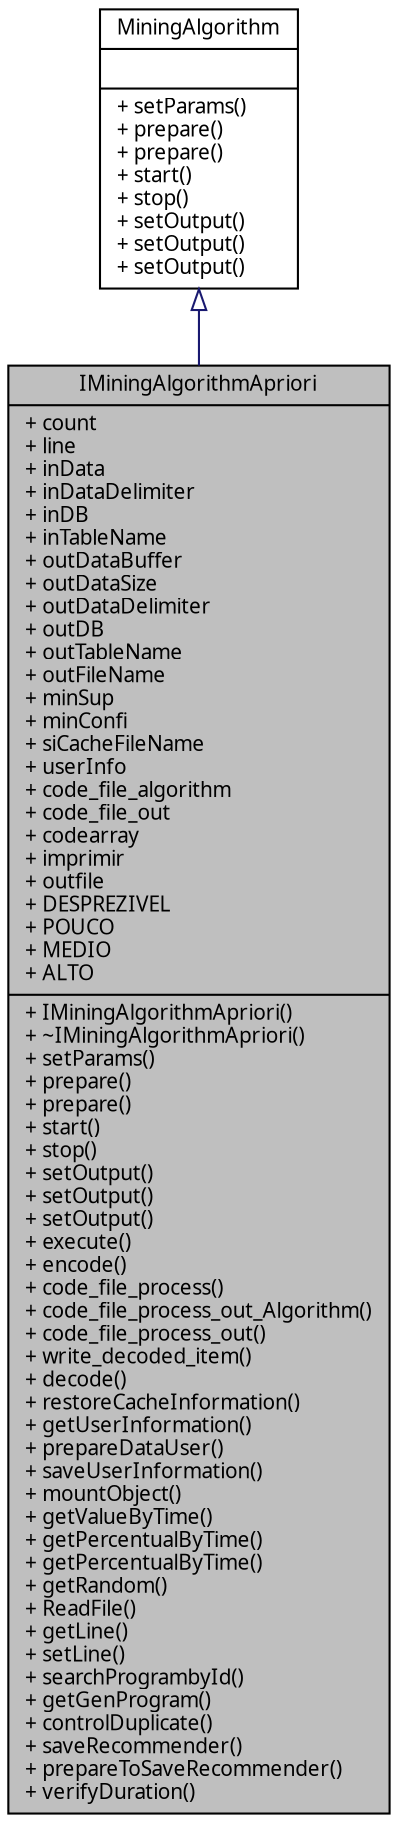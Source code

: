 digraph G
{
  edge [fontname="FreeSans.ttf",fontsize=10,labelfontname="FreeSans.ttf",labelfontsize=10];
  node [fontname="FreeSans.ttf",fontsize=10,shape=record];
  Node1 [label="{IMiningAlgorithmApriori\n|+ count\l+ line\l+ inData\l+ inDataDelimiter\l+ inDB\l+ inTableName\l+ outDataBuffer\l+ outDataSize\l+ outDataDelimiter\l+ outDB\l+ outTableName\l+ outFileName\l+ minSup\l+ minConfi\l+ siCacheFileName\l+ userInfo\l+ code_file_algorithm\l+ code_file_out\l+ codearray\l+ imprimir\l+ outfile\l+ DESPREZIVEL\l+ POUCO\l+ MEDIO\l+ ALTO\l|+ IMiningAlgorithmApriori()\l+ ~IMiningAlgorithmApriori()\l+ setParams()\l+ prepare()\l+ prepare()\l+ start()\l+ stop()\l+ setOutput()\l+ setOutput()\l+ setOutput()\l+ execute()\l+ encode()\l+ code_file_process()\l+ code_file_process_out_Algorithm()\l+ code_file_process_out()\l+ write_decoded_item()\l+ decode()\l+ restoreCacheInformation()\l+ getUserInformation()\l+ prepareDataUser()\l+ saveUserInformation()\l+ mountObject()\l+ getValueByTime()\l+ getPercentualByTime()\l+ getPercentualByTime()\l+ getRandom()\l+ ReadFile()\l+ getLine()\l+ setLine()\l+ searchProgrambyId()\l+ getGenProgram()\l+ controlDuplicate()\l+ saveRecommender()\l+ prepareToSaveRecommender()\l+ verifyDuration()\l}",height=0.2,width=0.4,color="black", fillcolor="grey75", style="filled" fontcolor="black"];
  Node2 -> Node1 [dir=back,color="midnightblue",fontsize=10,style="solid",arrowtail="empty",fontname="FreeSans.ttf"];
  Node2 [label="{MiningAlgorithm\n||+ setParams()\l+ prepare()\l+ prepare()\l+ start()\l+ stop()\l+ setOutput()\l+ setOutput()\l+ setOutput()\l}",height=0.2,width=0.4,color="black", fillcolor="white", style="filled",URL="$classbr_1_1ufscar_1_1lince_1_1ginga_1_1recommender_1_1MiningAlgorithm.html"];
}
